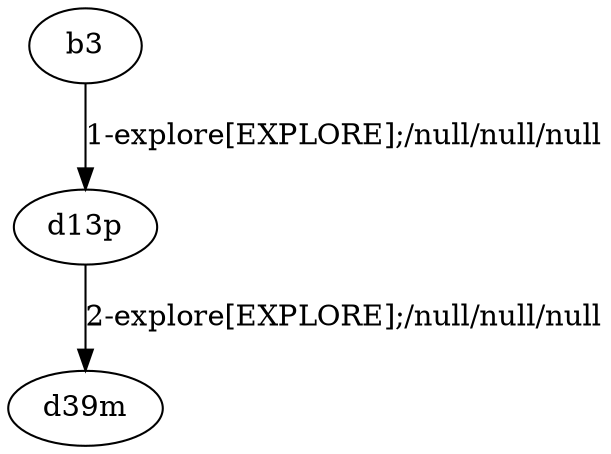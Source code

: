 # Total number of goals covered by this test: 1
# d13p --> d39m

digraph g {
"b3" -> "d13p" [label = "1-explore[EXPLORE];/null/null/null"];
"d13p" -> "d39m" [label = "2-explore[EXPLORE];/null/null/null"];
}